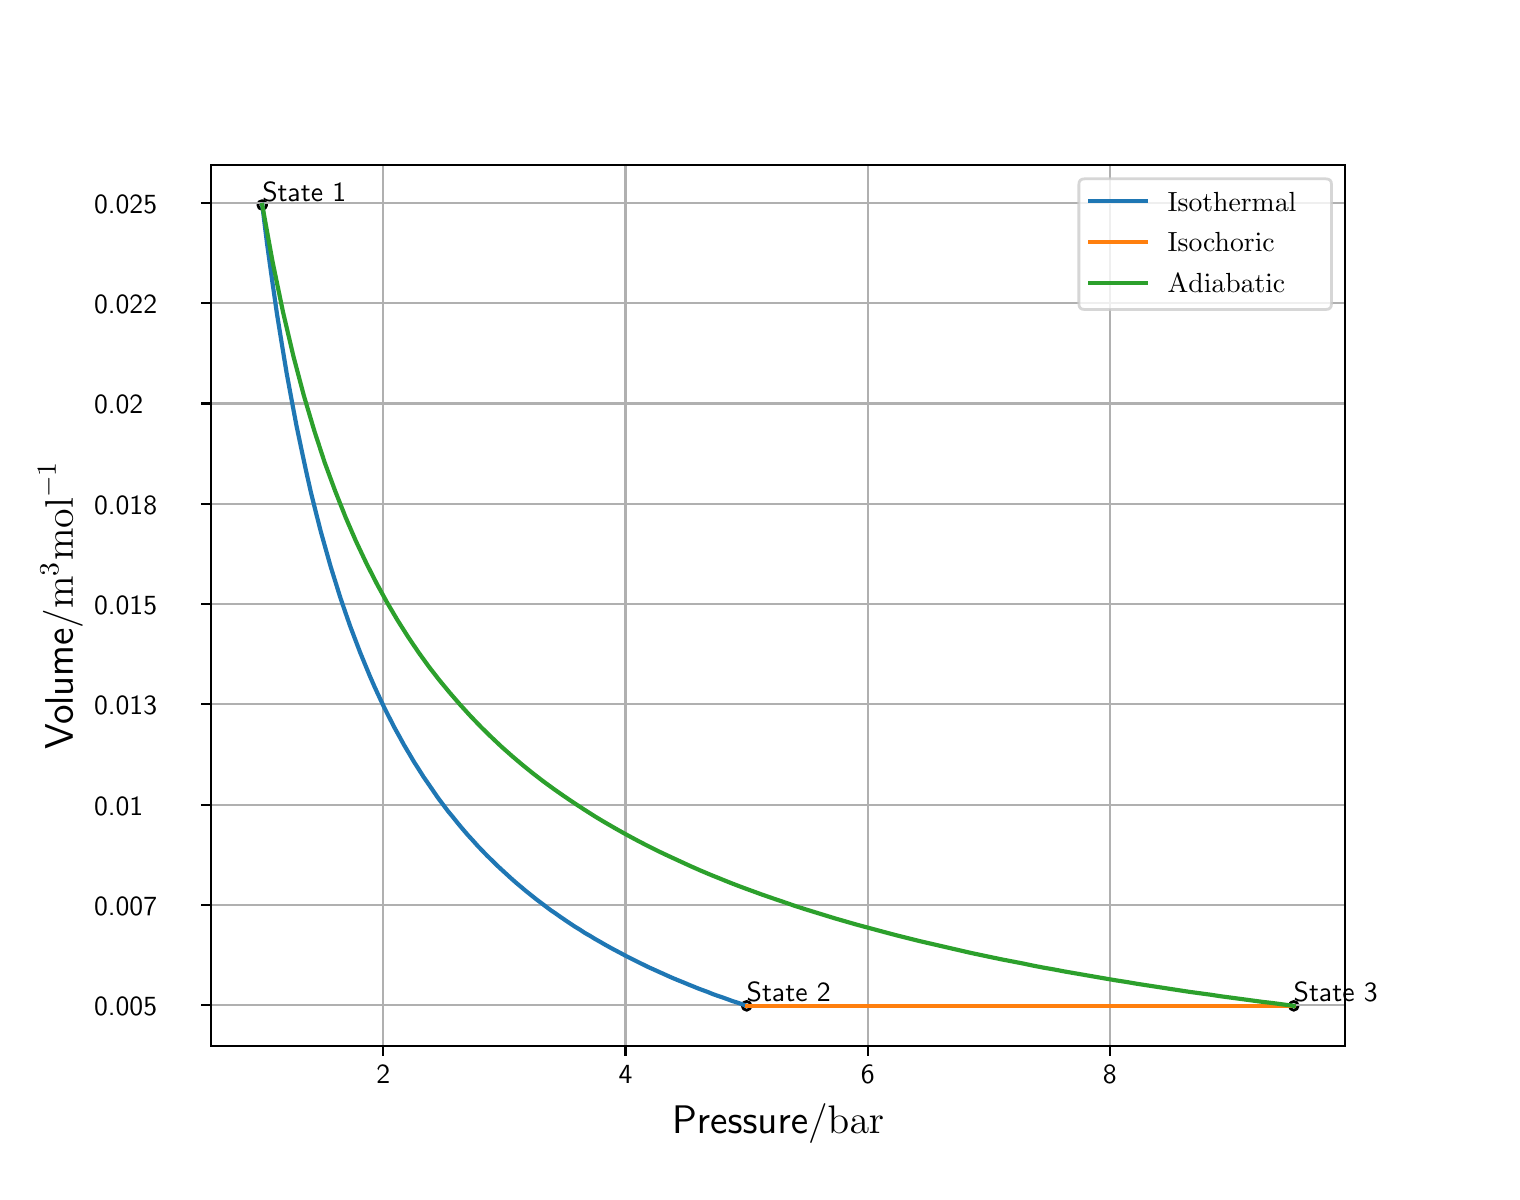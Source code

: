 \begingroup%
\makeatletter%
\begin{pgfpicture}%
\pgfpathrectangle{\pgfpointorigin}{\pgfqpoint{7.32in}{5.72in}}%
\pgfusepath{use as bounding box, clip}%
\begin{pgfscope}%
\pgfsetbuttcap%
\pgfsetmiterjoin%
\definecolor{currentfill}{rgb}{1.0,1.0,1.0}%
\pgfsetfillcolor{currentfill}%
\pgfsetlinewidth{0.0pt}%
\definecolor{currentstroke}{rgb}{1.0,1.0,1.0}%
\pgfsetstrokecolor{currentstroke}%
\pgfsetdash{}{0pt}%
\pgfpathmoveto{\pgfqpoint{0.0in}{0.0in}}%
\pgfpathlineto{\pgfqpoint{7.32in}{0.0in}}%
\pgfpathlineto{\pgfqpoint{7.32in}{5.72in}}%
\pgfpathlineto{\pgfqpoint{0.0in}{5.72in}}%
\pgfpathlineto{\pgfqpoint{0.0in}{0.0in}}%
\pgfpathclose%
\pgfusepath{fill}%
\end{pgfscope}%
\begin{pgfscope}%
\pgfsetbuttcap%
\pgfsetmiterjoin%
\definecolor{currentfill}{rgb}{1.0,1.0,1.0}%
\pgfsetfillcolor{currentfill}%
\pgfsetlinewidth{0.0pt}%
\definecolor{currentstroke}{rgb}{0.0,0.0,0.0}%
\pgfsetstrokecolor{currentstroke}%
\pgfsetstrokeopacity{0.0}%
\pgfsetdash{}{0pt}%
\pgfpathmoveto{\pgfqpoint{0.915in}{0.629in}}%
\pgfpathlineto{\pgfqpoint{6.588in}{0.629in}}%
\pgfpathlineto{\pgfqpoint{6.588in}{5.034in}}%
\pgfpathlineto{\pgfqpoint{0.915in}{5.034in}}%
\pgfpathlineto{\pgfqpoint{0.915in}{0.629in}}%
\pgfpathclose%
\pgfusepath{fill}%
\end{pgfscope}%
\begin{pgfscope}%
\pgfpathrectangle{\pgfqpoint{0.915in}{0.629in}}{\pgfqpoint{5.673in}{4.404in}}%
\pgfusepath{clip}%
\pgfsetbuttcap%
\pgfsetroundjoin%
\pgfsetlinewidth{1.004pt}%
\definecolor{currentstroke}{rgb}{0.0,0.0,0.0}%
\pgfsetstrokecolor{currentstroke}%
\pgfsetdash{}{0pt}%
\pgfpathmoveto{\pgfqpoint{1.173in}{4.811in}}%
\pgfpathcurveto{\pgfqpoint{1.179in}{4.811in}}{\pgfqpoint{1.184in}{4.814in}}{\pgfqpoint{1.188in}{4.818in}}%
\pgfpathcurveto{\pgfqpoint{1.193in}{4.822in}}{\pgfqpoint{1.195in}{4.828in}}{\pgfqpoint{1.195in}{4.833in}}%
\pgfpathcurveto{\pgfqpoint{1.195in}{4.839in}}{\pgfqpoint{1.193in}{4.845in}}{\pgfqpoint{1.188in}{4.849in}}%
\pgfpathcurveto{\pgfqpoint{1.184in}{4.853in}}{\pgfqpoint{1.179in}{4.855in}}{\pgfqpoint{1.173in}{4.855in}}%
\pgfpathcurveto{\pgfqpoint{1.167in}{4.855in}}{\pgfqpoint{1.161in}{4.853in}}{\pgfqpoint{1.157in}{4.849in}}%
\pgfpathcurveto{\pgfqpoint{1.153in}{4.845in}}{\pgfqpoint{1.151in}{4.839in}}{\pgfqpoint{1.151in}{4.833in}}%
\pgfpathcurveto{\pgfqpoint{1.151in}{4.828in}}{\pgfqpoint{1.153in}{4.822in}}{\pgfqpoint{1.157in}{4.818in}}%
\pgfpathcurveto{\pgfqpoint{1.161in}{4.814in}}{\pgfqpoint{1.167in}{4.811in}}{\pgfqpoint{1.173in}{4.811in}}%
\pgfpathlineto{\pgfqpoint{1.173in}{4.811in}}%
\pgfpathclose%
\pgfusepath{stroke}%
\end{pgfscope}%
\begin{pgfscope}%
\pgfpathrectangle{\pgfqpoint{0.915in}{0.629in}}{\pgfqpoint{5.673in}{4.404in}}%
\pgfusepath{clip}%
\pgfsetbuttcap%
\pgfsetroundjoin%
\pgfsetlinewidth{1.004pt}%
\definecolor{currentstroke}{rgb}{0.0,0.0,0.0}%
\pgfsetstrokecolor{currentstroke}%
\pgfsetdash{}{0pt}%
\pgfpathmoveto{\pgfqpoint{3.595in}{0.807in}}%
\pgfpathcurveto{\pgfqpoint{3.6in}{0.807in}}{\pgfqpoint{3.606in}{0.81in}}{\pgfqpoint{3.61in}{0.814in}}%
\pgfpathcurveto{\pgfqpoint{3.614in}{0.818in}}{\pgfqpoint{3.617in}{0.824in}}{\pgfqpoint{3.617in}{0.829in}}%
\pgfpathcurveto{\pgfqpoint{3.617in}{0.835in}}{\pgfqpoint{3.614in}{0.841in}}{\pgfqpoint{3.61in}{0.845in}}%
\pgfpathcurveto{\pgfqpoint{3.606in}{0.849in}}{\pgfqpoint{3.6in}{0.851in}}{\pgfqpoint{3.595in}{0.851in}}%
\pgfpathcurveto{\pgfqpoint{3.589in}{0.851in}}{\pgfqpoint{3.583in}{0.849in}}{\pgfqpoint{3.579in}{0.845in}}%
\pgfpathcurveto{\pgfqpoint{3.575in}{0.841in}}{\pgfqpoint{3.573in}{0.835in}}{\pgfqpoint{3.573in}{0.829in}}%
\pgfpathcurveto{\pgfqpoint{3.573in}{0.824in}}{\pgfqpoint{3.575in}{0.818in}}{\pgfqpoint{3.579in}{0.814in}}%
\pgfpathcurveto{\pgfqpoint{3.583in}{0.81in}}{\pgfqpoint{3.589in}{0.807in}}{\pgfqpoint{3.595in}{0.807in}}%
\pgfpathlineto{\pgfqpoint{3.595in}{0.807in}}%
\pgfpathclose%
\pgfusepath{stroke}%
\end{pgfscope}%
\begin{pgfscope}%
\pgfpathrectangle{\pgfqpoint{0.915in}{0.629in}}{\pgfqpoint{5.673in}{4.404in}}%
\pgfusepath{clip}%
\pgfsetbuttcap%
\pgfsetroundjoin%
\pgfsetlinewidth{1.004pt}%
\definecolor{currentstroke}{rgb}{0.0,0.0,0.0}%
\pgfsetstrokecolor{currentstroke}%
\pgfsetdash{}{0pt}%
\pgfpathmoveto{\pgfqpoint{6.33in}{0.807in}}%
\pgfpathcurveto{\pgfqpoint{6.336in}{0.807in}}{\pgfqpoint{6.342in}{0.81in}}{\pgfqpoint{6.346in}{0.814in}}%
\pgfpathcurveto{\pgfqpoint{6.35in}{0.818in}}{\pgfqpoint{6.352in}{0.824in}}{\pgfqpoint{6.352in}{0.829in}}%
\pgfpathcurveto{\pgfqpoint{6.352in}{0.835in}}{\pgfqpoint{6.35in}{0.841in}}{\pgfqpoint{6.346in}{0.845in}}%
\pgfpathcurveto{\pgfqpoint{6.342in}{0.849in}}{\pgfqpoint{6.336in}{0.851in}}{\pgfqpoint{6.33in}{0.851in}}%
\pgfpathcurveto{\pgfqpoint{6.324in}{0.851in}}{\pgfqpoint{6.319in}{0.849in}}{\pgfqpoint{6.315in}{0.845in}}%
\pgfpathcurveto{\pgfqpoint{6.31in}{0.841in}}{\pgfqpoint{6.308in}{0.835in}}{\pgfqpoint{6.308in}{0.829in}}%
\pgfpathcurveto{\pgfqpoint{6.308in}{0.824in}}{\pgfqpoint{6.31in}{0.818in}}{\pgfqpoint{6.315in}{0.814in}}%
\pgfpathcurveto{\pgfqpoint{6.319in}{0.81in}}{\pgfqpoint{6.324in}{0.807in}}{\pgfqpoint{6.33in}{0.807in}}%
\pgfpathlineto{\pgfqpoint{6.33in}{0.807in}}%
\pgfpathclose%
\pgfusepath{stroke}%
\end{pgfscope}%
\begin{pgfscope}%
\pgfpathrectangle{\pgfqpoint{0.915in}{0.629in}}{\pgfqpoint{5.673in}{4.404in}}%
\pgfusepath{clip}%
\pgfsetrectcap%
\pgfsetroundjoin%
\pgfsetlinewidth{0.803pt}%
\definecolor{currentstroke}{rgb}{0.69,0.69,0.69}%
\pgfsetstrokecolor{currentstroke}%
\pgfsetdash{}{0pt}%
\pgfpathmoveto{\pgfqpoint{1.778in}{0.629in}}%
\pgfpathlineto{\pgfqpoint{1.778in}{5.034in}}%
\pgfusepath{stroke}%
\end{pgfscope}%
\begin{pgfscope}%
\pgfsetbuttcap%
\pgfsetroundjoin%
\definecolor{currentfill}{rgb}{0.0,0.0,0.0}%
\pgfsetfillcolor{currentfill}%
\pgfsetlinewidth{0.803pt}%
\definecolor{currentstroke}{rgb}{0.0,0.0,0.0}%
\pgfsetstrokecolor{currentstroke}%
\pgfsetdash{}{0pt}%
\pgfsys@defobject{currentmarker}{\pgfqpoint{0.0in}{-0.049in}}{\pgfqpoint{0.0in}{0.0in}}{%
\pgfpathmoveto{\pgfqpoint{0.0in}{0.0in}}%
\pgfpathlineto{\pgfqpoint{0.0in}{-0.049in}}%
\pgfusepath{stroke,fill}%
}%
\begin{pgfscope}%
\pgfsys@transformshift{1.778in}{0.629in}%
\pgfsys@useobject{currentmarker}{}%
\end{pgfscope}%
\end{pgfscope}%
\begin{pgfscope}%
\definecolor{textcolor}{rgb}{0.0,0.0,0.0}%
\pgfsetstrokecolor{textcolor}%
\pgfsetfillcolor{textcolor}%
\pgftext[x=1.778in,y=0.532in,,top]{\color{textcolor}{\sffamily\fontsize{10.0}{12.0}\selectfont\catcode`\^=\active\def^{\ifmmode\sp\else\^{}\fi}\catcode`\%=\active\def%{\%}2}}%
\end{pgfscope}%
\begin{pgfscope}%
\pgfpathrectangle{\pgfqpoint{0.915in}{0.629in}}{\pgfqpoint{5.673in}{4.404in}}%
\pgfusepath{clip}%
\pgfsetrectcap%
\pgfsetroundjoin%
\pgfsetlinewidth{0.803pt}%
\definecolor{currentstroke}{rgb}{0.69,0.69,0.69}%
\pgfsetstrokecolor{currentstroke}%
\pgfsetdash{}{0pt}%
\pgfpathmoveto{\pgfqpoint{2.989in}{0.629in}}%
\pgfpathlineto{\pgfqpoint{2.989in}{5.034in}}%
\pgfusepath{stroke}%
\end{pgfscope}%
\begin{pgfscope}%
\pgfsetbuttcap%
\pgfsetroundjoin%
\definecolor{currentfill}{rgb}{0.0,0.0,0.0}%
\pgfsetfillcolor{currentfill}%
\pgfsetlinewidth{0.803pt}%
\definecolor{currentstroke}{rgb}{0.0,0.0,0.0}%
\pgfsetstrokecolor{currentstroke}%
\pgfsetdash{}{0pt}%
\pgfsys@defobject{currentmarker}{\pgfqpoint{0.0in}{-0.049in}}{\pgfqpoint{0.0in}{0.0in}}{%
\pgfpathmoveto{\pgfqpoint{0.0in}{0.0in}}%
\pgfpathlineto{\pgfqpoint{0.0in}{-0.049in}}%
\pgfusepath{stroke,fill}%
}%
\begin{pgfscope}%
\pgfsys@transformshift{2.989in}{0.629in}%
\pgfsys@useobject{currentmarker}{}%
\end{pgfscope}%
\end{pgfscope}%
\begin{pgfscope}%
\definecolor{textcolor}{rgb}{0.0,0.0,0.0}%
\pgfsetstrokecolor{textcolor}%
\pgfsetfillcolor{textcolor}%
\pgftext[x=2.989in,y=0.532in,,top]{\color{textcolor}{\sffamily\fontsize{10.0}{12.0}\selectfont\catcode`\^=\active\def^{\ifmmode\sp\else\^{}\fi}\catcode`\%=\active\def%{\%}4}}%
\end{pgfscope}%
\begin{pgfscope}%
\pgfpathrectangle{\pgfqpoint{0.915in}{0.629in}}{\pgfqpoint{5.673in}{4.404in}}%
\pgfusepath{clip}%
\pgfsetrectcap%
\pgfsetroundjoin%
\pgfsetlinewidth{0.803pt}%
\definecolor{currentstroke}{rgb}{0.69,0.69,0.69}%
\pgfsetstrokecolor{currentstroke}%
\pgfsetdash{}{0pt}%
\pgfpathmoveto{\pgfqpoint{4.2in}{0.629in}}%
\pgfpathlineto{\pgfqpoint{4.2in}{5.034in}}%
\pgfusepath{stroke}%
\end{pgfscope}%
\begin{pgfscope}%
\pgfsetbuttcap%
\pgfsetroundjoin%
\definecolor{currentfill}{rgb}{0.0,0.0,0.0}%
\pgfsetfillcolor{currentfill}%
\pgfsetlinewidth{0.803pt}%
\definecolor{currentstroke}{rgb}{0.0,0.0,0.0}%
\pgfsetstrokecolor{currentstroke}%
\pgfsetdash{}{0pt}%
\pgfsys@defobject{currentmarker}{\pgfqpoint{0.0in}{-0.049in}}{\pgfqpoint{0.0in}{0.0in}}{%
\pgfpathmoveto{\pgfqpoint{0.0in}{0.0in}}%
\pgfpathlineto{\pgfqpoint{0.0in}{-0.049in}}%
\pgfusepath{stroke,fill}%
}%
\begin{pgfscope}%
\pgfsys@transformshift{4.2in}{0.629in}%
\pgfsys@useobject{currentmarker}{}%
\end{pgfscope}%
\end{pgfscope}%
\begin{pgfscope}%
\definecolor{textcolor}{rgb}{0.0,0.0,0.0}%
\pgfsetstrokecolor{textcolor}%
\pgfsetfillcolor{textcolor}%
\pgftext[x=4.2in,y=0.532in,,top]{\color{textcolor}{\sffamily\fontsize{10.0}{12.0}\selectfont\catcode`\^=\active\def^{\ifmmode\sp\else\^{}\fi}\catcode`\%=\active\def%{\%}6}}%
\end{pgfscope}%
\begin{pgfscope}%
\pgfpathrectangle{\pgfqpoint{0.915in}{0.629in}}{\pgfqpoint{5.673in}{4.404in}}%
\pgfusepath{clip}%
\pgfsetrectcap%
\pgfsetroundjoin%
\pgfsetlinewidth{0.803pt}%
\definecolor{currentstroke}{rgb}{0.69,0.69,0.69}%
\pgfsetstrokecolor{currentstroke}%
\pgfsetdash{}{0pt}%
\pgfpathmoveto{\pgfqpoint{5.411in}{0.629in}}%
\pgfpathlineto{\pgfqpoint{5.411in}{5.034in}}%
\pgfusepath{stroke}%
\end{pgfscope}%
\begin{pgfscope}%
\pgfsetbuttcap%
\pgfsetroundjoin%
\definecolor{currentfill}{rgb}{0.0,0.0,0.0}%
\pgfsetfillcolor{currentfill}%
\pgfsetlinewidth{0.803pt}%
\definecolor{currentstroke}{rgb}{0.0,0.0,0.0}%
\pgfsetstrokecolor{currentstroke}%
\pgfsetdash{}{0pt}%
\pgfsys@defobject{currentmarker}{\pgfqpoint{0.0in}{-0.049in}}{\pgfqpoint{0.0in}{0.0in}}{%
\pgfpathmoveto{\pgfqpoint{0.0in}{0.0in}}%
\pgfpathlineto{\pgfqpoint{0.0in}{-0.049in}}%
\pgfusepath{stroke,fill}%
}%
\begin{pgfscope}%
\pgfsys@transformshift{5.411in}{0.629in}%
\pgfsys@useobject{currentmarker}{}%
\end{pgfscope}%
\end{pgfscope}%
\begin{pgfscope}%
\definecolor{textcolor}{rgb}{0.0,0.0,0.0}%
\pgfsetstrokecolor{textcolor}%
\pgfsetfillcolor{textcolor}%
\pgftext[x=5.411in,y=0.532in,,top]{\color{textcolor}{\sffamily\fontsize{10.0}{12.0}\selectfont\catcode`\^=\active\def^{\ifmmode\sp\else\^{}\fi}\catcode`\%=\active\def%{\%}8}}%
\end{pgfscope}%
\begin{pgfscope}%
\definecolor{textcolor}{rgb}{0.0,0.0,0.0}%
\pgfsetstrokecolor{textcolor}%
\pgfsetfillcolor{textcolor}%
\pgftext[x=3.752in,y=0.342in,,top]{\color{textcolor}{\sffamily\fontsize{14.0}{16.8}\selectfont\catcode`\^=\active\def^{\ifmmode\sp\else\^{}\fi}\catcode`\%=\active\def%{\%}Pressure/$\mathrm{bar}$}}%
\end{pgfscope}%
\begin{pgfscope}%
\pgfpathrectangle{\pgfqpoint{0.915in}{0.629in}}{\pgfqpoint{5.673in}{4.404in}}%
\pgfusepath{clip}%
\pgfsetrectcap%
\pgfsetroundjoin%
\pgfsetlinewidth{0.803pt}%
\definecolor{currentstroke}{rgb}{0.69,0.69,0.69}%
\pgfsetstrokecolor{currentstroke}%
\pgfsetdash{}{0pt}%
\pgfpathmoveto{\pgfqpoint{0.915in}{0.832in}}%
\pgfpathlineto{\pgfqpoint{6.588in}{0.832in}}%
\pgfusepath{stroke}%
\end{pgfscope}%
\begin{pgfscope}%
\pgfsetbuttcap%
\pgfsetroundjoin%
\definecolor{currentfill}{rgb}{0.0,0.0,0.0}%
\pgfsetfillcolor{currentfill}%
\pgfsetlinewidth{0.803pt}%
\definecolor{currentstroke}{rgb}{0.0,0.0,0.0}%
\pgfsetstrokecolor{currentstroke}%
\pgfsetdash{}{0pt}%
\pgfsys@defobject{currentmarker}{\pgfqpoint{-0.049in}{0.0in}}{\pgfqpoint{-0.0in}{0.0in}}{%
\pgfpathmoveto{\pgfqpoint{-0.0in}{0.0in}}%
\pgfpathlineto{\pgfqpoint{-0.049in}{0.0in}}%
\pgfusepath{stroke,fill}%
}%
\begin{pgfscope}%
\pgfsys@transformshift{0.915in}{0.832in}%
\pgfsys@useobject{currentmarker}{}%
\end{pgfscope}%
\end{pgfscope}%
\begin{pgfscope}%
\definecolor{textcolor}{rgb}{0.0,0.0,0.0}%
\pgfsetstrokecolor{textcolor}%
\pgfsetfillcolor{textcolor}%
\pgftext[x=0.332in, y=0.779in, left, base]{\color{textcolor}{\sffamily\fontsize{10.0}{12.0}\selectfont\catcode`\^=\active\def^{\ifmmode\sp\else\^{}\fi}\catcode`\%=\active\def%{\%}0.005}}%
\end{pgfscope}%
\begin{pgfscope}%
\pgfpathrectangle{\pgfqpoint{0.915in}{0.629in}}{\pgfqpoint{5.673in}{4.404in}}%
\pgfusepath{clip}%
\pgfsetrectcap%
\pgfsetroundjoin%
\pgfsetlinewidth{0.803pt}%
\definecolor{currentstroke}{rgb}{0.69,0.69,0.69}%
\pgfsetstrokecolor{currentstroke}%
\pgfsetdash{}{0pt}%
\pgfpathmoveto{\pgfqpoint{0.915in}{1.333in}}%
\pgfpathlineto{\pgfqpoint{6.588in}{1.333in}}%
\pgfusepath{stroke}%
\end{pgfscope}%
\begin{pgfscope}%
\pgfsetbuttcap%
\pgfsetroundjoin%
\definecolor{currentfill}{rgb}{0.0,0.0,0.0}%
\pgfsetfillcolor{currentfill}%
\pgfsetlinewidth{0.803pt}%
\definecolor{currentstroke}{rgb}{0.0,0.0,0.0}%
\pgfsetstrokecolor{currentstroke}%
\pgfsetdash{}{0pt}%
\pgfsys@defobject{currentmarker}{\pgfqpoint{-0.049in}{0.0in}}{\pgfqpoint{-0.0in}{0.0in}}{%
\pgfpathmoveto{\pgfqpoint{-0.0in}{0.0in}}%
\pgfpathlineto{\pgfqpoint{-0.049in}{0.0in}}%
\pgfusepath{stroke,fill}%
}%
\begin{pgfscope}%
\pgfsys@transformshift{0.915in}{1.333in}%
\pgfsys@useobject{currentmarker}{}%
\end{pgfscope}%
\end{pgfscope}%
\begin{pgfscope}%
\definecolor{textcolor}{rgb}{0.0,0.0,0.0}%
\pgfsetstrokecolor{textcolor}%
\pgfsetfillcolor{textcolor}%
\pgftext[x=0.332in, y=1.281in, left, base]{\color{textcolor}{\sffamily\fontsize{10.0}{12.0}\selectfont\catcode`\^=\active\def^{\ifmmode\sp\else\^{}\fi}\catcode`\%=\active\def%{\%}0.007}}%
\end{pgfscope}%
\begin{pgfscope}%
\pgfpathrectangle{\pgfqpoint{0.915in}{0.629in}}{\pgfqpoint{5.673in}{4.404in}}%
\pgfusepath{clip}%
\pgfsetrectcap%
\pgfsetroundjoin%
\pgfsetlinewidth{0.803pt}%
\definecolor{currentstroke}{rgb}{0.69,0.69,0.69}%
\pgfsetstrokecolor{currentstroke}%
\pgfsetdash{}{0pt}%
\pgfpathmoveto{\pgfqpoint{0.915in}{1.835in}}%
\pgfpathlineto{\pgfqpoint{6.588in}{1.835in}}%
\pgfusepath{stroke}%
\end{pgfscope}%
\begin{pgfscope}%
\pgfsetbuttcap%
\pgfsetroundjoin%
\definecolor{currentfill}{rgb}{0.0,0.0,0.0}%
\pgfsetfillcolor{currentfill}%
\pgfsetlinewidth{0.803pt}%
\definecolor{currentstroke}{rgb}{0.0,0.0,0.0}%
\pgfsetstrokecolor{currentstroke}%
\pgfsetdash{}{0pt}%
\pgfsys@defobject{currentmarker}{\pgfqpoint{-0.049in}{0.0in}}{\pgfqpoint{-0.0in}{0.0in}}{%
\pgfpathmoveto{\pgfqpoint{-0.0in}{0.0in}}%
\pgfpathlineto{\pgfqpoint{-0.049in}{0.0in}}%
\pgfusepath{stroke,fill}%
}%
\begin{pgfscope}%
\pgfsys@transformshift{0.915in}{1.835in}%
\pgfsys@useobject{currentmarker}{}%
\end{pgfscope}%
\end{pgfscope}%
\begin{pgfscope}%
\definecolor{textcolor}{rgb}{0.0,0.0,0.0}%
\pgfsetstrokecolor{textcolor}%
\pgfsetfillcolor{textcolor}%
\pgftext[x=0.332in, y=1.782in, left, base]{\color{textcolor}{\sffamily\fontsize{10.0}{12.0}\selectfont\catcode`\^=\active\def^{\ifmmode\sp\else\^{}\fi}\catcode`\%=\active\def%{\%}0.01}}%
\end{pgfscope}%
\begin{pgfscope}%
\pgfpathrectangle{\pgfqpoint{0.915in}{0.629in}}{\pgfqpoint{5.673in}{4.404in}}%
\pgfusepath{clip}%
\pgfsetrectcap%
\pgfsetroundjoin%
\pgfsetlinewidth{0.803pt}%
\definecolor{currentstroke}{rgb}{0.69,0.69,0.69}%
\pgfsetstrokecolor{currentstroke}%
\pgfsetdash{}{0pt}%
\pgfpathmoveto{\pgfqpoint{0.915in}{2.337in}}%
\pgfpathlineto{\pgfqpoint{6.588in}{2.337in}}%
\pgfusepath{stroke}%
\end{pgfscope}%
\begin{pgfscope}%
\pgfsetbuttcap%
\pgfsetroundjoin%
\definecolor{currentfill}{rgb}{0.0,0.0,0.0}%
\pgfsetfillcolor{currentfill}%
\pgfsetlinewidth{0.803pt}%
\definecolor{currentstroke}{rgb}{0.0,0.0,0.0}%
\pgfsetstrokecolor{currentstroke}%
\pgfsetdash{}{0pt}%
\pgfsys@defobject{currentmarker}{\pgfqpoint{-0.049in}{0.0in}}{\pgfqpoint{-0.0in}{0.0in}}{%
\pgfpathmoveto{\pgfqpoint{-0.0in}{0.0in}}%
\pgfpathlineto{\pgfqpoint{-0.049in}{0.0in}}%
\pgfusepath{stroke,fill}%
}%
\begin{pgfscope}%
\pgfsys@transformshift{0.915in}{2.337in}%
\pgfsys@useobject{currentmarker}{}%
\end{pgfscope}%
\end{pgfscope}%
\begin{pgfscope}%
\definecolor{textcolor}{rgb}{0.0,0.0,0.0}%
\pgfsetstrokecolor{textcolor}%
\pgfsetfillcolor{textcolor}%
\pgftext[x=0.332in, y=2.284in, left, base]{\color{textcolor}{\sffamily\fontsize{10.0}{12.0}\selectfont\catcode`\^=\active\def^{\ifmmode\sp\else\^{}\fi}\catcode`\%=\active\def%{\%}0.013}}%
\end{pgfscope}%
\begin{pgfscope}%
\pgfpathrectangle{\pgfqpoint{0.915in}{0.629in}}{\pgfqpoint{5.673in}{4.404in}}%
\pgfusepath{clip}%
\pgfsetrectcap%
\pgfsetroundjoin%
\pgfsetlinewidth{0.803pt}%
\definecolor{currentstroke}{rgb}{0.69,0.69,0.69}%
\pgfsetstrokecolor{currentstroke}%
\pgfsetdash{}{0pt}%
\pgfpathmoveto{\pgfqpoint{0.915in}{2.838in}}%
\pgfpathlineto{\pgfqpoint{6.588in}{2.838in}}%
\pgfusepath{stroke}%
\end{pgfscope}%
\begin{pgfscope}%
\pgfsetbuttcap%
\pgfsetroundjoin%
\definecolor{currentfill}{rgb}{0.0,0.0,0.0}%
\pgfsetfillcolor{currentfill}%
\pgfsetlinewidth{0.803pt}%
\definecolor{currentstroke}{rgb}{0.0,0.0,0.0}%
\pgfsetstrokecolor{currentstroke}%
\pgfsetdash{}{0pt}%
\pgfsys@defobject{currentmarker}{\pgfqpoint{-0.049in}{0.0in}}{\pgfqpoint{-0.0in}{0.0in}}{%
\pgfpathmoveto{\pgfqpoint{-0.0in}{0.0in}}%
\pgfpathlineto{\pgfqpoint{-0.049in}{0.0in}}%
\pgfusepath{stroke,fill}%
}%
\begin{pgfscope}%
\pgfsys@transformshift{0.915in}{2.838in}%
\pgfsys@useobject{currentmarker}{}%
\end{pgfscope}%
\end{pgfscope}%
\begin{pgfscope}%
\definecolor{textcolor}{rgb}{0.0,0.0,0.0}%
\pgfsetstrokecolor{textcolor}%
\pgfsetfillcolor{textcolor}%
\pgftext[x=0.332in, y=2.785in, left, base]{\color{textcolor}{\sffamily\fontsize{10.0}{12.0}\selectfont\catcode`\^=\active\def^{\ifmmode\sp\else\^{}\fi}\catcode`\%=\active\def%{\%}0.015}}%
\end{pgfscope}%
\begin{pgfscope}%
\pgfpathrectangle{\pgfqpoint{0.915in}{0.629in}}{\pgfqpoint{5.673in}{4.404in}}%
\pgfusepath{clip}%
\pgfsetrectcap%
\pgfsetroundjoin%
\pgfsetlinewidth{0.803pt}%
\definecolor{currentstroke}{rgb}{0.69,0.69,0.69}%
\pgfsetstrokecolor{currentstroke}%
\pgfsetdash{}{0pt}%
\pgfpathmoveto{\pgfqpoint{0.915in}{3.34in}}%
\pgfpathlineto{\pgfqpoint{6.588in}{3.34in}}%
\pgfusepath{stroke}%
\end{pgfscope}%
\begin{pgfscope}%
\pgfsetbuttcap%
\pgfsetroundjoin%
\definecolor{currentfill}{rgb}{0.0,0.0,0.0}%
\pgfsetfillcolor{currentfill}%
\pgfsetlinewidth{0.803pt}%
\definecolor{currentstroke}{rgb}{0.0,0.0,0.0}%
\pgfsetstrokecolor{currentstroke}%
\pgfsetdash{}{0pt}%
\pgfsys@defobject{currentmarker}{\pgfqpoint{-0.049in}{0.0in}}{\pgfqpoint{-0.0in}{0.0in}}{%
\pgfpathmoveto{\pgfqpoint{-0.0in}{0.0in}}%
\pgfpathlineto{\pgfqpoint{-0.049in}{0.0in}}%
\pgfusepath{stroke,fill}%
}%
\begin{pgfscope}%
\pgfsys@transformshift{0.915in}{3.34in}%
\pgfsys@useobject{currentmarker}{}%
\end{pgfscope}%
\end{pgfscope}%
\begin{pgfscope}%
\definecolor{textcolor}{rgb}{0.0,0.0,0.0}%
\pgfsetstrokecolor{textcolor}%
\pgfsetfillcolor{textcolor}%
\pgftext[x=0.332in, y=3.287in, left, base]{\color{textcolor}{\sffamily\fontsize{10.0}{12.0}\selectfont\catcode`\^=\active\def^{\ifmmode\sp\else\^{}\fi}\catcode`\%=\active\def%{\%}0.018}}%
\end{pgfscope}%
\begin{pgfscope}%
\pgfpathrectangle{\pgfqpoint{0.915in}{0.629in}}{\pgfqpoint{5.673in}{4.404in}}%
\pgfusepath{clip}%
\pgfsetrectcap%
\pgfsetroundjoin%
\pgfsetlinewidth{0.803pt}%
\definecolor{currentstroke}{rgb}{0.69,0.69,0.69}%
\pgfsetstrokecolor{currentstroke}%
\pgfsetdash{}{0pt}%
\pgfpathmoveto{\pgfqpoint{0.915in}{3.841in}}%
\pgfpathlineto{\pgfqpoint{6.588in}{3.841in}}%
\pgfusepath{stroke}%
\end{pgfscope}%
\begin{pgfscope}%
\pgfsetbuttcap%
\pgfsetroundjoin%
\definecolor{currentfill}{rgb}{0.0,0.0,0.0}%
\pgfsetfillcolor{currentfill}%
\pgfsetlinewidth{0.803pt}%
\definecolor{currentstroke}{rgb}{0.0,0.0,0.0}%
\pgfsetstrokecolor{currentstroke}%
\pgfsetdash{}{0pt}%
\pgfsys@defobject{currentmarker}{\pgfqpoint{-0.049in}{0.0in}}{\pgfqpoint{-0.0in}{0.0in}}{%
\pgfpathmoveto{\pgfqpoint{-0.0in}{0.0in}}%
\pgfpathlineto{\pgfqpoint{-0.049in}{0.0in}}%
\pgfusepath{stroke,fill}%
}%
\begin{pgfscope}%
\pgfsys@transformshift{0.915in}{3.841in}%
\pgfsys@useobject{currentmarker}{}%
\end{pgfscope}%
\end{pgfscope}%
\begin{pgfscope}%
\definecolor{textcolor}{rgb}{0.0,0.0,0.0}%
\pgfsetstrokecolor{textcolor}%
\pgfsetfillcolor{textcolor}%
\pgftext[x=0.332in, y=3.789in, left, base]{\color{textcolor}{\sffamily\fontsize{10.0}{12.0}\selectfont\catcode`\^=\active\def^{\ifmmode\sp\else\^{}\fi}\catcode`\%=\active\def%{\%}0.02}}%
\end{pgfscope}%
\begin{pgfscope}%
\pgfpathrectangle{\pgfqpoint{0.915in}{0.629in}}{\pgfqpoint{5.673in}{4.404in}}%
\pgfusepath{clip}%
\pgfsetrectcap%
\pgfsetroundjoin%
\pgfsetlinewidth{0.803pt}%
\definecolor{currentstroke}{rgb}{0.69,0.69,0.69}%
\pgfsetstrokecolor{currentstroke}%
\pgfsetdash{}{0pt}%
\pgfpathmoveto{\pgfqpoint{0.915in}{4.343in}}%
\pgfpathlineto{\pgfqpoint{6.588in}{4.343in}}%
\pgfusepath{stroke}%
\end{pgfscope}%
\begin{pgfscope}%
\pgfsetbuttcap%
\pgfsetroundjoin%
\definecolor{currentfill}{rgb}{0.0,0.0,0.0}%
\pgfsetfillcolor{currentfill}%
\pgfsetlinewidth{0.803pt}%
\definecolor{currentstroke}{rgb}{0.0,0.0,0.0}%
\pgfsetstrokecolor{currentstroke}%
\pgfsetdash{}{0pt}%
\pgfsys@defobject{currentmarker}{\pgfqpoint{-0.049in}{0.0in}}{\pgfqpoint{-0.0in}{0.0in}}{%
\pgfpathmoveto{\pgfqpoint{-0.0in}{0.0in}}%
\pgfpathlineto{\pgfqpoint{-0.049in}{0.0in}}%
\pgfusepath{stroke,fill}%
}%
\begin{pgfscope}%
\pgfsys@transformshift{0.915in}{4.343in}%
\pgfsys@useobject{currentmarker}{}%
\end{pgfscope}%
\end{pgfscope}%
\begin{pgfscope}%
\definecolor{textcolor}{rgb}{0.0,0.0,0.0}%
\pgfsetstrokecolor{textcolor}%
\pgfsetfillcolor{textcolor}%
\pgftext[x=0.332in, y=4.29in, left, base]{\color{textcolor}{\sffamily\fontsize{10.0}{12.0}\selectfont\catcode`\^=\active\def^{\ifmmode\sp\else\^{}\fi}\catcode`\%=\active\def%{\%}0.022}}%
\end{pgfscope}%
\begin{pgfscope}%
\pgfpathrectangle{\pgfqpoint{0.915in}{0.629in}}{\pgfqpoint{5.673in}{4.404in}}%
\pgfusepath{clip}%
\pgfsetrectcap%
\pgfsetroundjoin%
\pgfsetlinewidth{0.803pt}%
\definecolor{currentstroke}{rgb}{0.69,0.69,0.69}%
\pgfsetstrokecolor{currentstroke}%
\pgfsetdash{}{0pt}%
\pgfpathmoveto{\pgfqpoint{0.915in}{4.845in}}%
\pgfpathlineto{\pgfqpoint{6.588in}{4.845in}}%
\pgfusepath{stroke}%
\end{pgfscope}%
\begin{pgfscope}%
\pgfsetbuttcap%
\pgfsetroundjoin%
\definecolor{currentfill}{rgb}{0.0,0.0,0.0}%
\pgfsetfillcolor{currentfill}%
\pgfsetlinewidth{0.803pt}%
\definecolor{currentstroke}{rgb}{0.0,0.0,0.0}%
\pgfsetstrokecolor{currentstroke}%
\pgfsetdash{}{0pt}%
\pgfsys@defobject{currentmarker}{\pgfqpoint{-0.049in}{0.0in}}{\pgfqpoint{-0.0in}{0.0in}}{%
\pgfpathmoveto{\pgfqpoint{-0.0in}{0.0in}}%
\pgfpathlineto{\pgfqpoint{-0.049in}{0.0in}}%
\pgfusepath{stroke,fill}%
}%
\begin{pgfscope}%
\pgfsys@transformshift{0.915in}{4.845in}%
\pgfsys@useobject{currentmarker}{}%
\end{pgfscope}%
\end{pgfscope}%
\begin{pgfscope}%
\definecolor{textcolor}{rgb}{0.0,0.0,0.0}%
\pgfsetstrokecolor{textcolor}%
\pgfsetfillcolor{textcolor}%
\pgftext[x=0.332in, y=4.792in, left, base]{\color{textcolor}{\sffamily\fontsize{10.0}{12.0}\selectfont\catcode`\^=\active\def^{\ifmmode\sp\else\^{}\fi}\catcode`\%=\active\def%{\%}0.025}}%
\end{pgfscope}%
\begin{pgfscope}%
\definecolor{textcolor}{rgb}{0.0,0.0,0.0}%
\pgfsetstrokecolor{textcolor}%
\pgfsetfillcolor{textcolor}%
\pgftext[x=0.276in,y=2.831in,,bottom,rotate=90.0]{\color{textcolor}{\sffamily\fontsize{14.0}{16.8}\selectfont\catcode`\^=\active\def^{\ifmmode\sp\else\^{}\fi}\catcode`\%=\active\def%{\%}Volume/$\mathrm{m}^3\mathrm{mol}^{-1}$}}%
\end{pgfscope}%
\begin{pgfscope}%
\pgfpathrectangle{\pgfqpoint{0.915in}{0.629in}}{\pgfqpoint{5.673in}{4.404in}}%
\pgfusepath{clip}%
\pgfsetrectcap%
\pgfsetroundjoin%
\pgfsetlinewidth{1.506pt}%
\definecolor{currentstroke}{rgb}{0.122,0.467,0.706}%
\pgfsetstrokecolor{currentstroke}%
\pgfsetdash{}{0pt}%
\pgfpathmoveto{\pgfqpoint{1.173in}{4.833in}}%
\pgfpathlineto{\pgfqpoint{1.197in}{4.639in}}%
\pgfpathlineto{\pgfqpoint{1.222in}{4.459in}}%
\pgfpathlineto{\pgfqpoint{1.246in}{4.292in}}%
\pgfpathlineto{\pgfqpoint{1.271in}{4.137in}}%
\pgfpathlineto{\pgfqpoint{1.295in}{3.992in}}%
\pgfpathlineto{\pgfqpoint{1.32in}{3.857in}}%
\pgfpathlineto{\pgfqpoint{1.344in}{3.73in}}%
\pgfpathlineto{\pgfqpoint{1.369in}{3.611in}}%
\pgfpathlineto{\pgfqpoint{1.393in}{3.499in}}%
\pgfpathlineto{\pgfqpoint{1.417in}{3.393in}}%
\pgfpathlineto{\pgfqpoint{1.442in}{3.293in}}%
\pgfpathlineto{\pgfqpoint{1.466in}{3.199in}}%
\pgfpathlineto{\pgfqpoint{1.491in}{3.11in}}%
\pgfpathlineto{\pgfqpoint{1.515in}{3.025in}}%
\pgfpathlineto{\pgfqpoint{1.54in}{2.945in}}%
\pgfpathlineto{\pgfqpoint{1.564in}{2.868in}}%
\pgfpathlineto{\pgfqpoint{1.589in}{2.795in}}%
\pgfpathlineto{\pgfqpoint{1.613in}{2.726in}}%
\pgfpathlineto{\pgfqpoint{1.638in}{2.66in}}%
\pgfpathlineto{\pgfqpoint{1.662in}{2.597in}}%
\pgfpathlineto{\pgfqpoint{1.687in}{2.536in}}%
\pgfpathlineto{\pgfqpoint{1.711in}{2.478in}}%
\pgfpathlineto{\pgfqpoint{1.735in}{2.423in}}%
\pgfpathlineto{\pgfqpoint{1.76in}{2.369in}}%
\pgfpathlineto{\pgfqpoint{1.784in}{2.318in}}%
\pgfpathlineto{\pgfqpoint{1.809in}{2.269in}}%
\pgfpathlineto{\pgfqpoint{1.833in}{2.222in}}%
\pgfpathlineto{\pgfqpoint{1.858in}{2.177in}}%
\pgfpathlineto{\pgfqpoint{1.882in}{2.133in}}%
\pgfpathlineto{\pgfqpoint{1.907in}{2.091in}}%
\pgfpathlineto{\pgfqpoint{1.931in}{2.05in}}%
\pgfpathlineto{\pgfqpoint{1.956in}{2.011in}}%
\pgfpathlineto{\pgfqpoint{1.98in}{1.973in}}%
\pgfpathlineto{\pgfqpoint{2.005in}{1.937in}}%
\pgfpathlineto{\pgfqpoint{2.029in}{1.902in}}%
\pgfpathlineto{\pgfqpoint{2.053in}{1.867in}}%
\pgfpathlineto{\pgfqpoint{2.078in}{1.834in}}%
\pgfpathlineto{\pgfqpoint{2.102in}{1.802in}}%
\pgfpathlineto{\pgfqpoint{2.127in}{1.772in}}%
\pgfpathlineto{\pgfqpoint{2.151in}{1.742in}}%
\pgfpathlineto{\pgfqpoint{2.176in}{1.712in}}%
\pgfpathlineto{\pgfqpoint{2.2in}{1.684in}}%
\pgfpathlineto{\pgfqpoint{2.225in}{1.657in}}%
\pgfpathlineto{\pgfqpoint{2.249in}{1.63in}}%
\pgfpathlineto{\pgfqpoint{2.274in}{1.604in}}%
\pgfpathlineto{\pgfqpoint{2.298in}{1.579in}}%
\pgfpathlineto{\pgfqpoint{2.323in}{1.555in}}%
\pgfpathlineto{\pgfqpoint{2.347in}{1.531in}}%
\pgfpathlineto{\pgfqpoint{2.372in}{1.508in}}%
\pgfpathlineto{\pgfqpoint{2.396in}{1.486in}}%
\pgfpathlineto{\pgfqpoint{2.42in}{1.464in}}%
\pgfpathlineto{\pgfqpoint{2.445in}{1.442in}}%
\pgfpathlineto{\pgfqpoint{2.469in}{1.422in}}%
\pgfpathlineto{\pgfqpoint{2.494in}{1.401in}}%
\pgfpathlineto{\pgfqpoint{2.518in}{1.382in}}%
\pgfpathlineto{\pgfqpoint{2.543in}{1.362in}}%
\pgfpathlineto{\pgfqpoint{2.567in}{1.344in}}%
\pgfpathlineto{\pgfqpoint{2.592in}{1.325in}}%
\pgfpathlineto{\pgfqpoint{2.616in}{1.307in}}%
\pgfpathlineto{\pgfqpoint{2.641in}{1.29in}}%
\pgfpathlineto{\pgfqpoint{2.665in}{1.273in}}%
\pgfpathlineto{\pgfqpoint{2.69in}{1.256in}}%
\pgfpathlineto{\pgfqpoint{2.714in}{1.24in}}%
\pgfpathlineto{\pgfqpoint{2.738in}{1.224in}}%
\pgfpathlineto{\pgfqpoint{2.763in}{1.209in}}%
\pgfpathlineto{\pgfqpoint{2.787in}{1.193in}}%
\pgfpathlineto{\pgfqpoint{2.812in}{1.179in}}%
\pgfpathlineto{\pgfqpoint{2.836in}{1.164in}}%
\pgfpathlineto{\pgfqpoint{2.861in}{1.15in}}%
\pgfpathlineto{\pgfqpoint{2.885in}{1.136in}}%
\pgfpathlineto{\pgfqpoint{2.91in}{1.122in}}%
\pgfpathlineto{\pgfqpoint{2.934in}{1.109in}}%
\pgfpathlineto{\pgfqpoint{2.959in}{1.096in}}%
\pgfpathlineto{\pgfqpoint{2.983in}{1.083in}}%
\pgfpathlineto{\pgfqpoint{3.008in}{1.07in}}%
\pgfpathlineto{\pgfqpoint{3.032in}{1.058in}}%
\pgfpathlineto{\pgfqpoint{3.056in}{1.046in}}%
\pgfpathlineto{\pgfqpoint{3.081in}{1.034in}}%
\pgfpathlineto{\pgfqpoint{3.105in}{1.022in}}%
\pgfpathlineto{\pgfqpoint{3.13in}{1.011in}}%
\pgfpathlineto{\pgfqpoint{3.154in}{1.0in}}%
\pgfpathlineto{\pgfqpoint{3.179in}{0.989in}}%
\pgfpathlineto{\pgfqpoint{3.203in}{0.978in}}%
\pgfpathlineto{\pgfqpoint{3.228in}{0.967in}}%
\pgfpathlineto{\pgfqpoint{3.252in}{0.957in}}%
\pgfpathlineto{\pgfqpoint{3.277in}{0.947in}}%
\pgfpathlineto{\pgfqpoint{3.301in}{0.937in}}%
\pgfpathlineto{\pgfqpoint{3.326in}{0.927in}}%
\pgfpathlineto{\pgfqpoint{3.35in}{0.917in}}%
\pgfpathlineto{\pgfqpoint{3.374in}{0.908in}}%
\pgfpathlineto{\pgfqpoint{3.399in}{0.899in}}%
\pgfpathlineto{\pgfqpoint{3.423in}{0.889in}}%
\pgfpathlineto{\pgfqpoint{3.448in}{0.88in}}%
\pgfpathlineto{\pgfqpoint{3.472in}{0.872in}}%
\pgfpathlineto{\pgfqpoint{3.497in}{0.863in}}%
\pgfpathlineto{\pgfqpoint{3.521in}{0.854in}}%
\pgfpathlineto{\pgfqpoint{3.546in}{0.846in}}%
\pgfpathlineto{\pgfqpoint{3.57in}{0.838in}}%
\pgfpathlineto{\pgfqpoint{3.595in}{0.829in}}%
\pgfusepath{stroke}%
\end{pgfscope}%
\begin{pgfscope}%
\pgfpathrectangle{\pgfqpoint{0.915in}{0.629in}}{\pgfqpoint{5.673in}{4.404in}}%
\pgfusepath{clip}%
\pgfsetrectcap%
\pgfsetroundjoin%
\pgfsetlinewidth{1.506pt}%
\definecolor{currentstroke}{rgb}{1.0,0.498,0.055}%
\pgfsetstrokecolor{currentstroke}%
\pgfsetdash{}{0pt}%
\pgfpathmoveto{\pgfqpoint{3.595in}{0.829in}}%
\pgfpathlineto{\pgfqpoint{6.33in}{0.829in}}%
\pgfusepath{stroke}%
\end{pgfscope}%
\begin{pgfscope}%
\pgfpathrectangle{\pgfqpoint{0.915in}{0.629in}}{\pgfqpoint{5.673in}{4.404in}}%
\pgfusepath{clip}%
\pgfsetrectcap%
\pgfsetroundjoin%
\pgfsetlinewidth{1.506pt}%
\definecolor{currentstroke}{rgb}{0.173,0.627,0.173}%
\pgfsetstrokecolor{currentstroke}%
\pgfsetdash{}{0pt}%
\pgfpathmoveto{\pgfqpoint{6.33in}{0.829in}}%
\pgfpathlineto{\pgfqpoint{6.278in}{0.836in}}%
\pgfpathlineto{\pgfqpoint{6.226in}{0.843in}}%
\pgfpathlineto{\pgfqpoint{6.174in}{0.849in}}%
\pgfpathlineto{\pgfqpoint{6.122in}{0.856in}}%
\pgfpathlineto{\pgfqpoint{6.07in}{0.863in}}%
\pgfpathlineto{\pgfqpoint{6.018in}{0.87in}}%
\pgfpathlineto{\pgfqpoint{5.965in}{0.877in}}%
\pgfpathlineto{\pgfqpoint{5.913in}{0.885in}}%
\pgfpathlineto{\pgfqpoint{5.861in}{0.892in}}%
\pgfpathlineto{\pgfqpoint{5.809in}{0.899in}}%
\pgfpathlineto{\pgfqpoint{5.757in}{0.907in}}%
\pgfpathlineto{\pgfqpoint{5.705in}{0.915in}}%
\pgfpathlineto{\pgfqpoint{5.653in}{0.923in}}%
\pgfpathlineto{\pgfqpoint{5.601in}{0.931in}}%
\pgfpathlineto{\pgfqpoint{5.549in}{0.939in}}%
\pgfpathlineto{\pgfqpoint{5.497in}{0.948in}}%
\pgfpathlineto{\pgfqpoint{5.445in}{0.956in}}%
\pgfpathlineto{\pgfqpoint{5.392in}{0.965in}}%
\pgfpathlineto{\pgfqpoint{5.34in}{0.974in}}%
\pgfpathlineto{\pgfqpoint{5.288in}{0.983in}}%
\pgfpathlineto{\pgfqpoint{5.236in}{0.992in}}%
\pgfpathlineto{\pgfqpoint{5.184in}{1.001in}}%
\pgfpathlineto{\pgfqpoint{5.132in}{1.011in}}%
\pgfpathlineto{\pgfqpoint{5.08in}{1.02in}}%
\pgfpathlineto{\pgfqpoint{5.028in}{1.03in}}%
\pgfpathlineto{\pgfqpoint{4.976in}{1.041in}}%
\pgfpathlineto{\pgfqpoint{4.924in}{1.051in}}%
\pgfpathlineto{\pgfqpoint{4.872in}{1.061in}}%
\pgfpathlineto{\pgfqpoint{4.819in}{1.072in}}%
\pgfpathlineto{\pgfqpoint{4.767in}{1.083in}}%
\pgfpathlineto{\pgfqpoint{4.715in}{1.094in}}%
\pgfpathlineto{\pgfqpoint{4.663in}{1.106in}}%
\pgfpathlineto{\pgfqpoint{4.611in}{1.118in}}%
\pgfpathlineto{\pgfqpoint{4.559in}{1.13in}}%
\pgfpathlineto{\pgfqpoint{4.507in}{1.142in}}%
\pgfpathlineto{\pgfqpoint{4.455in}{1.154in}}%
\pgfpathlineto{\pgfqpoint{4.403in}{1.167in}}%
\pgfpathlineto{\pgfqpoint{4.351in}{1.18in}}%
\pgfpathlineto{\pgfqpoint{4.298in}{1.194in}}%
\pgfpathlineto{\pgfqpoint{4.246in}{1.208in}}%
\pgfpathlineto{\pgfqpoint{4.194in}{1.222in}}%
\pgfpathlineto{\pgfqpoint{4.142in}{1.236in}}%
\pgfpathlineto{\pgfqpoint{4.09in}{1.251in}}%
\pgfpathlineto{\pgfqpoint{4.038in}{1.266in}}%
\pgfpathlineto{\pgfqpoint{3.986in}{1.282in}}%
\pgfpathlineto{\pgfqpoint{3.934in}{1.298in}}%
\pgfpathlineto{\pgfqpoint{3.882in}{1.314in}}%
\pgfpathlineto{\pgfqpoint{3.83in}{1.331in}}%
\pgfpathlineto{\pgfqpoint{3.778in}{1.349in}}%
\pgfpathlineto{\pgfqpoint{3.725in}{1.367in}}%
\pgfpathlineto{\pgfqpoint{3.673in}{1.385in}}%
\pgfpathlineto{\pgfqpoint{3.621in}{1.404in}}%
\pgfpathlineto{\pgfqpoint{3.569in}{1.423in}}%
\pgfpathlineto{\pgfqpoint{3.517in}{1.443in}}%
\pgfpathlineto{\pgfqpoint{3.465in}{1.464in}}%
\pgfpathlineto{\pgfqpoint{3.413in}{1.485in}}%
\pgfpathlineto{\pgfqpoint{3.361in}{1.507in}}%
\pgfpathlineto{\pgfqpoint{3.309in}{1.53in}}%
\pgfpathlineto{\pgfqpoint{3.257in}{1.554in}}%
\pgfpathlineto{\pgfqpoint{3.205in}{1.578in}}%
\pgfpathlineto{\pgfqpoint{3.152in}{1.603in}}%
\pgfpathlineto{\pgfqpoint{3.1in}{1.629in}}%
\pgfpathlineto{\pgfqpoint{3.048in}{1.656in}}%
\pgfpathlineto{\pgfqpoint{2.996in}{1.684in}}%
\pgfpathlineto{\pgfqpoint{2.944in}{1.713in}}%
\pgfpathlineto{\pgfqpoint{2.892in}{1.743in}}%
\pgfpathlineto{\pgfqpoint{2.84in}{1.774in}}%
\pgfpathlineto{\pgfqpoint{2.788in}{1.807in}}%
\pgfpathlineto{\pgfqpoint{2.736in}{1.841in}}%
\pgfpathlineto{\pgfqpoint{2.684in}{1.876in}}%
\pgfpathlineto{\pgfqpoint{2.631in}{1.913in}}%
\pgfpathlineto{\pgfqpoint{2.579in}{1.951in}}%
\pgfpathlineto{\pgfqpoint{2.527in}{1.991in}}%
\pgfpathlineto{\pgfqpoint{2.475in}{2.033in}}%
\pgfpathlineto{\pgfqpoint{2.423in}{2.077in}}%
\pgfpathlineto{\pgfqpoint{2.371in}{2.123in}}%
\pgfpathlineto{\pgfqpoint{2.319in}{2.172in}}%
\pgfpathlineto{\pgfqpoint{2.267in}{2.223in}}%
\pgfpathlineto{\pgfqpoint{2.215in}{2.277in}}%
\pgfpathlineto{\pgfqpoint{2.163in}{2.334in}}%
\pgfpathlineto{\pgfqpoint{2.111in}{2.394in}}%
\pgfpathlineto{\pgfqpoint{2.058in}{2.458in}}%
\pgfpathlineto{\pgfqpoint{2.006in}{2.525in}}%
\pgfpathlineto{\pgfqpoint{1.954in}{2.597in}}%
\pgfpathlineto{\pgfqpoint{1.902in}{2.674in}}%
\pgfpathlineto{\pgfqpoint{1.85in}{2.756in}}%
\pgfpathlineto{\pgfqpoint{1.798in}{2.844in}}%
\pgfpathlineto{\pgfqpoint{1.746in}{2.939in}}%
\pgfpathlineto{\pgfqpoint{1.694in}{3.041in}}%
\pgfpathlineto{\pgfqpoint{1.642in}{3.151in}}%
\pgfpathlineto{\pgfqpoint{1.59in}{3.271in}}%
\pgfpathlineto{\pgfqpoint{1.538in}{3.402in}}%
\pgfpathlineto{\pgfqpoint{1.485in}{3.546in}}%
\pgfpathlineto{\pgfqpoint{1.433in}{3.705in}}%
\pgfpathlineto{\pgfqpoint{1.381in}{3.88in}}%
\pgfpathlineto{\pgfqpoint{1.329in}{4.076in}}%
\pgfpathlineto{\pgfqpoint{1.277in}{4.297in}}%
\pgfpathlineto{\pgfqpoint{1.225in}{4.547in}}%
\pgfpathlineto{\pgfqpoint{1.173in}{4.833in}}%
\pgfusepath{stroke}%
\end{pgfscope}%
\begin{pgfscope}%
\pgfsetrectcap%
\pgfsetmiterjoin%
\pgfsetlinewidth{0.803pt}%
\definecolor{currentstroke}{rgb}{0.0,0.0,0.0}%
\pgfsetstrokecolor{currentstroke}%
\pgfsetdash{}{0pt}%
\pgfpathmoveto{\pgfqpoint{0.915in}{0.629in}}%
\pgfpathlineto{\pgfqpoint{0.915in}{5.034in}}%
\pgfusepath{stroke}%
\end{pgfscope}%
\begin{pgfscope}%
\pgfsetrectcap%
\pgfsetmiterjoin%
\pgfsetlinewidth{0.803pt}%
\definecolor{currentstroke}{rgb}{0.0,0.0,0.0}%
\pgfsetstrokecolor{currentstroke}%
\pgfsetdash{}{0pt}%
\pgfpathmoveto{\pgfqpoint{6.588in}{0.629in}}%
\pgfpathlineto{\pgfqpoint{6.588in}{5.034in}}%
\pgfusepath{stroke}%
\end{pgfscope}%
\begin{pgfscope}%
\pgfsetrectcap%
\pgfsetmiterjoin%
\pgfsetlinewidth{0.803pt}%
\definecolor{currentstroke}{rgb}{0.0,0.0,0.0}%
\pgfsetstrokecolor{currentstroke}%
\pgfsetdash{}{0pt}%
\pgfpathmoveto{\pgfqpoint{0.915in}{0.629in}}%
\pgfpathlineto{\pgfqpoint{6.588in}{0.629in}}%
\pgfusepath{stroke}%
\end{pgfscope}%
\begin{pgfscope}%
\pgfsetrectcap%
\pgfsetmiterjoin%
\pgfsetlinewidth{0.803pt}%
\definecolor{currentstroke}{rgb}{0.0,0.0,0.0}%
\pgfsetstrokecolor{currentstroke}%
\pgfsetdash{}{0pt}%
\pgfpathmoveto{\pgfqpoint{0.915in}{5.034in}}%
\pgfpathlineto{\pgfqpoint{6.588in}{5.034in}}%
\pgfusepath{stroke}%
\end{pgfscope}%
\begin{pgfscope}%
\definecolor{textcolor}{rgb}{0.0,0.0,0.0}%
\pgfsetstrokecolor{textcolor}%
\pgfsetfillcolor{textcolor}%
\pgftext[x=1.173in,y=4.853in,left,base]{\color{textcolor}{\sffamily\fontsize{10.0}{12.0}\selectfont\catcode`\^=\active\def^{\ifmmode\sp\else\^{}\fi}\catcode`\%=\active\def%{\%}State 1}}%
\end{pgfscope}%
\begin{pgfscope}%
\definecolor{textcolor}{rgb}{0.0,0.0,0.0}%
\pgfsetstrokecolor{textcolor}%
\pgfsetfillcolor{textcolor}%
\pgftext[x=3.595in,y=0.849in,left,base]{\color{textcolor}{\sffamily\fontsize{10.0}{12.0}\selectfont\catcode`\^=\active\def^{\ifmmode\sp\else\^{}\fi}\catcode`\%=\active\def%{\%}State 2}}%
\end{pgfscope}%
\begin{pgfscope}%
\definecolor{textcolor}{rgb}{0.0,0.0,0.0}%
\pgfsetstrokecolor{textcolor}%
\pgfsetfillcolor{textcolor}%
\pgftext[x=6.33in,y=0.849in,left,base]{\color{textcolor}{\sffamily\fontsize{10.0}{12.0}\selectfont\catcode`\^=\active\def^{\ifmmode\sp\else\^{}\fi}\catcode`\%=\active\def%{\%}State 3}}%
\end{pgfscope}%
\begin{pgfscope}%
\pgfsetbuttcap%
\pgfsetmiterjoin%
\definecolor{currentfill}{rgb}{1.0,1.0,1.0}%
\pgfsetfillcolor{currentfill}%
\pgfsetfillopacity{0.8}%
\pgfsetlinewidth{1.004pt}%
\definecolor{currentstroke}{rgb}{0.8,0.8,0.8}%
\pgfsetstrokecolor{currentstroke}%
\pgfsetstrokeopacity{0.8}%
\pgfsetdash{}{0pt}%
\pgfpathmoveto{\pgfqpoint{5.284in}{4.311in}}%
\pgfpathlineto{\pgfqpoint{6.491in}{4.311in}}%
\pgfpathquadraticcurveto{\pgfqpoint{6.519in}{4.311in}}{\pgfqpoint{6.519in}{4.339in}}%
\pgfpathlineto{\pgfqpoint{6.519in}{4.936in}}%
\pgfpathquadraticcurveto{\pgfqpoint{6.519in}{4.964in}}{\pgfqpoint{6.491in}{4.964in}}%
\pgfpathlineto{\pgfqpoint{5.284in}{4.964in}}%
\pgfpathquadraticcurveto{\pgfqpoint{5.256in}{4.964in}}{\pgfqpoint{5.256in}{4.936in}}%
\pgfpathlineto{\pgfqpoint{5.256in}{4.339in}}%
\pgfpathquadraticcurveto{\pgfqpoint{5.256in}{4.311in}}{\pgfqpoint{5.284in}{4.311in}}%
\pgfpathlineto{\pgfqpoint{5.284in}{4.311in}}%
\pgfpathclose%
\pgfusepath{stroke,fill}%
\end{pgfscope}%
\begin{pgfscope}%
\pgfsetrectcap%
\pgfsetroundjoin%
\pgfsetlinewidth{1.506pt}%
\definecolor{currentstroke}{rgb}{0.122,0.467,0.706}%
\pgfsetstrokecolor{currentstroke}%
\pgfsetdash{}{0pt}%
\pgfpathmoveto{\pgfqpoint{5.312in}{4.852in}}%
\pgfpathlineto{\pgfqpoint{5.45in}{4.852in}}%
\pgfpathlineto{\pgfqpoint{5.589in}{4.852in}}%
\pgfusepath{stroke}%
\end{pgfscope}%
\begin{pgfscope}%
\definecolor{textcolor}{rgb}{0.0,0.0,0.0}%
\pgfsetstrokecolor{textcolor}%
\pgfsetfillcolor{textcolor}%
\pgftext[x=5.7in,y=4.803in,left,base]{\color{textcolor}{\rmfamily\fontsize{10.0}{12.0}\selectfont\catcode`\^=\active\def^{\ifmmode\sp\else\^{}\fi}\catcode`\%=\active\def%{\%}Isothermal}}%
\end{pgfscope}%
\begin{pgfscope}%
\pgfsetrectcap%
\pgfsetroundjoin%
\pgfsetlinewidth{1.506pt}%
\definecolor{currentstroke}{rgb}{1.0,0.498,0.055}%
\pgfsetstrokecolor{currentstroke}%
\pgfsetdash{}{0pt}%
\pgfpathmoveto{\pgfqpoint{5.312in}{4.648in}}%
\pgfpathlineto{\pgfqpoint{5.45in}{4.648in}}%
\pgfpathlineto{\pgfqpoint{5.589in}{4.648in}}%
\pgfusepath{stroke}%
\end{pgfscope}%
\begin{pgfscope}%
\definecolor{textcolor}{rgb}{0.0,0.0,0.0}%
\pgfsetstrokecolor{textcolor}%
\pgfsetfillcolor{textcolor}%
\pgftext[x=5.7in,y=4.599in,left,base]{\color{textcolor}{\rmfamily\fontsize{10.0}{12.0}\selectfont\catcode`\^=\active\def^{\ifmmode\sp\else\^{}\fi}\catcode`\%=\active\def%{\%}Isochoric}}%
\end{pgfscope}%
\begin{pgfscope}%
\pgfsetrectcap%
\pgfsetroundjoin%
\pgfsetlinewidth{1.506pt}%
\definecolor{currentstroke}{rgb}{0.173,0.627,0.173}%
\pgfsetstrokecolor{currentstroke}%
\pgfsetdash{}{0pt}%
\pgfpathmoveto{\pgfqpoint{5.312in}{4.444in}}%
\pgfpathlineto{\pgfqpoint{5.45in}{4.444in}}%
\pgfpathlineto{\pgfqpoint{5.589in}{4.444in}}%
\pgfusepath{stroke}%
\end{pgfscope}%
\begin{pgfscope}%
\definecolor{textcolor}{rgb}{0.0,0.0,0.0}%
\pgfsetstrokecolor{textcolor}%
\pgfsetfillcolor{textcolor}%
\pgftext[x=5.7in,y=4.395in,left,base]{\color{textcolor}{\rmfamily\fontsize{10.0}{12.0}\selectfont\catcode`\^=\active\def^{\ifmmode\sp\else\^{}\fi}\catcode`\%=\active\def%{\%}Adiabatic}}%
\end{pgfscope}%
\end{pgfpicture}%
\makeatother%
\endgroup%
